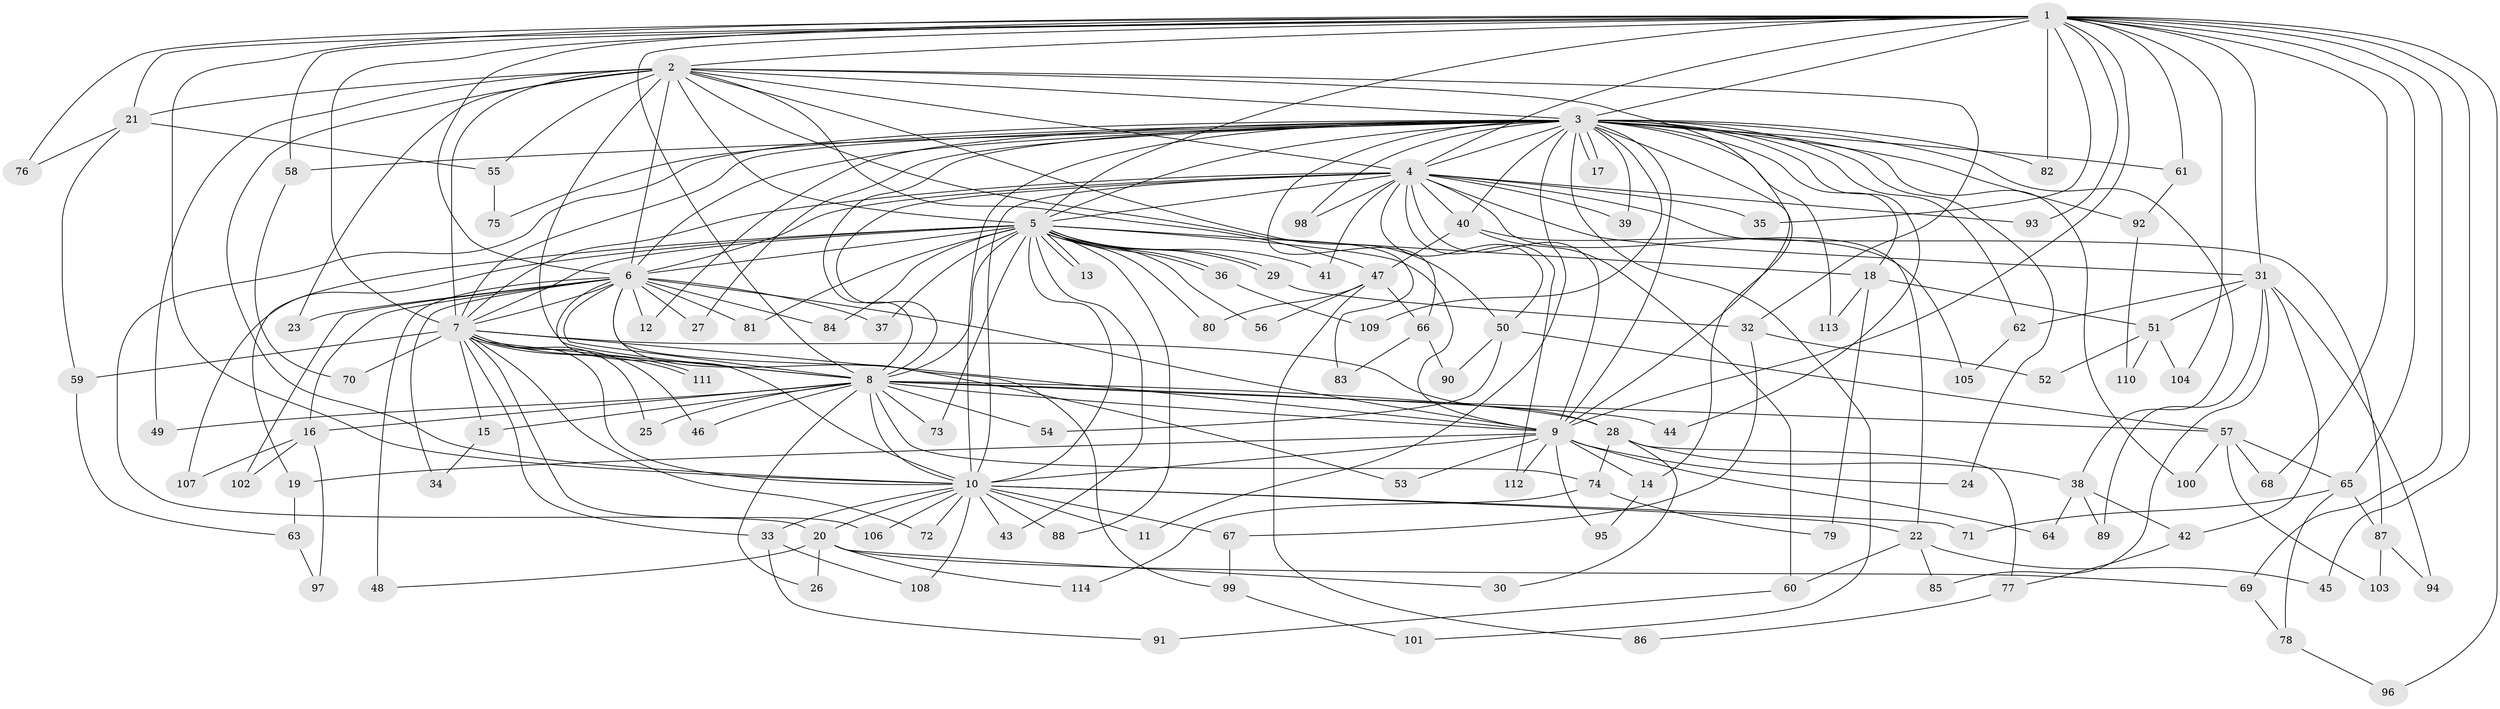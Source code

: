 // coarse degree distribution, {18: 0.05, 7: 0.0125, 6: 0.0375, 2: 0.4, 3: 0.2125, 16: 0.025, 8: 0.0125, 29: 0.0125, 1: 0.0375, 5: 0.075, 4: 0.0875, 23: 0.0125, 20: 0.0125, 13: 0.0125}
// Generated by graph-tools (version 1.1) at 2025/36/03/04/25 23:36:19]
// undirected, 114 vertices, 253 edges
graph export_dot {
  node [color=gray90,style=filled];
  1;
  2;
  3;
  4;
  5;
  6;
  7;
  8;
  9;
  10;
  11;
  12;
  13;
  14;
  15;
  16;
  17;
  18;
  19;
  20;
  21;
  22;
  23;
  24;
  25;
  26;
  27;
  28;
  29;
  30;
  31;
  32;
  33;
  34;
  35;
  36;
  37;
  38;
  39;
  40;
  41;
  42;
  43;
  44;
  45;
  46;
  47;
  48;
  49;
  50;
  51;
  52;
  53;
  54;
  55;
  56;
  57;
  58;
  59;
  60;
  61;
  62;
  63;
  64;
  65;
  66;
  67;
  68;
  69;
  70;
  71;
  72;
  73;
  74;
  75;
  76;
  77;
  78;
  79;
  80;
  81;
  82;
  83;
  84;
  85;
  86;
  87;
  88;
  89;
  90;
  91;
  92;
  93;
  94;
  95;
  96;
  97;
  98;
  99;
  100;
  101;
  102;
  103;
  104;
  105;
  106;
  107;
  108;
  109;
  110;
  111;
  112;
  113;
  114;
  1 -- 2;
  1 -- 3;
  1 -- 4;
  1 -- 5;
  1 -- 6;
  1 -- 7;
  1 -- 8;
  1 -- 9;
  1 -- 10;
  1 -- 21;
  1 -- 31;
  1 -- 35;
  1 -- 45;
  1 -- 58;
  1 -- 61;
  1 -- 65;
  1 -- 68;
  1 -- 69;
  1 -- 76;
  1 -- 82;
  1 -- 93;
  1 -- 96;
  1 -- 104;
  2 -- 3;
  2 -- 4;
  2 -- 5;
  2 -- 6;
  2 -- 7;
  2 -- 8;
  2 -- 9;
  2 -- 10;
  2 -- 21;
  2 -- 23;
  2 -- 32;
  2 -- 47;
  2 -- 49;
  2 -- 50;
  2 -- 55;
  2 -- 83;
  3 -- 4;
  3 -- 5;
  3 -- 6;
  3 -- 7;
  3 -- 8;
  3 -- 9;
  3 -- 10;
  3 -- 11;
  3 -- 12;
  3 -- 14;
  3 -- 17;
  3 -- 17;
  3 -- 18;
  3 -- 20;
  3 -- 24;
  3 -- 27;
  3 -- 38;
  3 -- 39;
  3 -- 40;
  3 -- 44;
  3 -- 58;
  3 -- 61;
  3 -- 62;
  3 -- 66;
  3 -- 75;
  3 -- 82;
  3 -- 92;
  3 -- 98;
  3 -- 100;
  3 -- 101;
  3 -- 109;
  3 -- 113;
  4 -- 5;
  4 -- 6;
  4 -- 7;
  4 -- 8;
  4 -- 9;
  4 -- 10;
  4 -- 22;
  4 -- 31;
  4 -- 35;
  4 -- 39;
  4 -- 40;
  4 -- 41;
  4 -- 50;
  4 -- 87;
  4 -- 93;
  4 -- 98;
  4 -- 112;
  5 -- 6;
  5 -- 7;
  5 -- 8;
  5 -- 9;
  5 -- 10;
  5 -- 13;
  5 -- 13;
  5 -- 18;
  5 -- 19;
  5 -- 29;
  5 -- 29;
  5 -- 36;
  5 -- 36;
  5 -- 37;
  5 -- 41;
  5 -- 43;
  5 -- 56;
  5 -- 73;
  5 -- 80;
  5 -- 81;
  5 -- 84;
  5 -- 88;
  5 -- 107;
  6 -- 7;
  6 -- 8;
  6 -- 9;
  6 -- 10;
  6 -- 12;
  6 -- 16;
  6 -- 23;
  6 -- 27;
  6 -- 34;
  6 -- 37;
  6 -- 48;
  6 -- 53;
  6 -- 81;
  6 -- 84;
  6 -- 99;
  6 -- 102;
  7 -- 8;
  7 -- 9;
  7 -- 10;
  7 -- 15;
  7 -- 25;
  7 -- 28;
  7 -- 33;
  7 -- 46;
  7 -- 59;
  7 -- 70;
  7 -- 72;
  7 -- 106;
  7 -- 111;
  7 -- 111;
  8 -- 9;
  8 -- 10;
  8 -- 15;
  8 -- 16;
  8 -- 25;
  8 -- 26;
  8 -- 28;
  8 -- 44;
  8 -- 46;
  8 -- 49;
  8 -- 54;
  8 -- 57;
  8 -- 73;
  8 -- 74;
  9 -- 10;
  9 -- 14;
  9 -- 19;
  9 -- 24;
  9 -- 53;
  9 -- 64;
  9 -- 95;
  9 -- 112;
  10 -- 11;
  10 -- 20;
  10 -- 22;
  10 -- 33;
  10 -- 43;
  10 -- 67;
  10 -- 71;
  10 -- 72;
  10 -- 88;
  10 -- 106;
  10 -- 108;
  14 -- 95;
  15 -- 34;
  16 -- 97;
  16 -- 102;
  16 -- 107;
  18 -- 51;
  18 -- 79;
  18 -- 113;
  19 -- 63;
  20 -- 26;
  20 -- 30;
  20 -- 48;
  20 -- 69;
  20 -- 114;
  21 -- 55;
  21 -- 59;
  21 -- 76;
  22 -- 45;
  22 -- 60;
  22 -- 85;
  28 -- 30;
  28 -- 38;
  28 -- 74;
  28 -- 77;
  29 -- 32;
  31 -- 42;
  31 -- 51;
  31 -- 62;
  31 -- 85;
  31 -- 89;
  31 -- 94;
  32 -- 52;
  32 -- 67;
  33 -- 91;
  33 -- 108;
  36 -- 109;
  38 -- 42;
  38 -- 64;
  38 -- 89;
  40 -- 47;
  40 -- 60;
  40 -- 105;
  42 -- 77;
  47 -- 56;
  47 -- 66;
  47 -- 80;
  47 -- 86;
  50 -- 54;
  50 -- 57;
  50 -- 90;
  51 -- 52;
  51 -- 104;
  51 -- 110;
  55 -- 75;
  57 -- 65;
  57 -- 68;
  57 -- 100;
  57 -- 103;
  58 -- 70;
  59 -- 63;
  60 -- 91;
  61 -- 92;
  62 -- 105;
  63 -- 97;
  65 -- 71;
  65 -- 78;
  65 -- 87;
  66 -- 83;
  66 -- 90;
  67 -- 99;
  69 -- 78;
  74 -- 79;
  74 -- 114;
  77 -- 86;
  78 -- 96;
  87 -- 94;
  87 -- 103;
  92 -- 110;
  99 -- 101;
}
